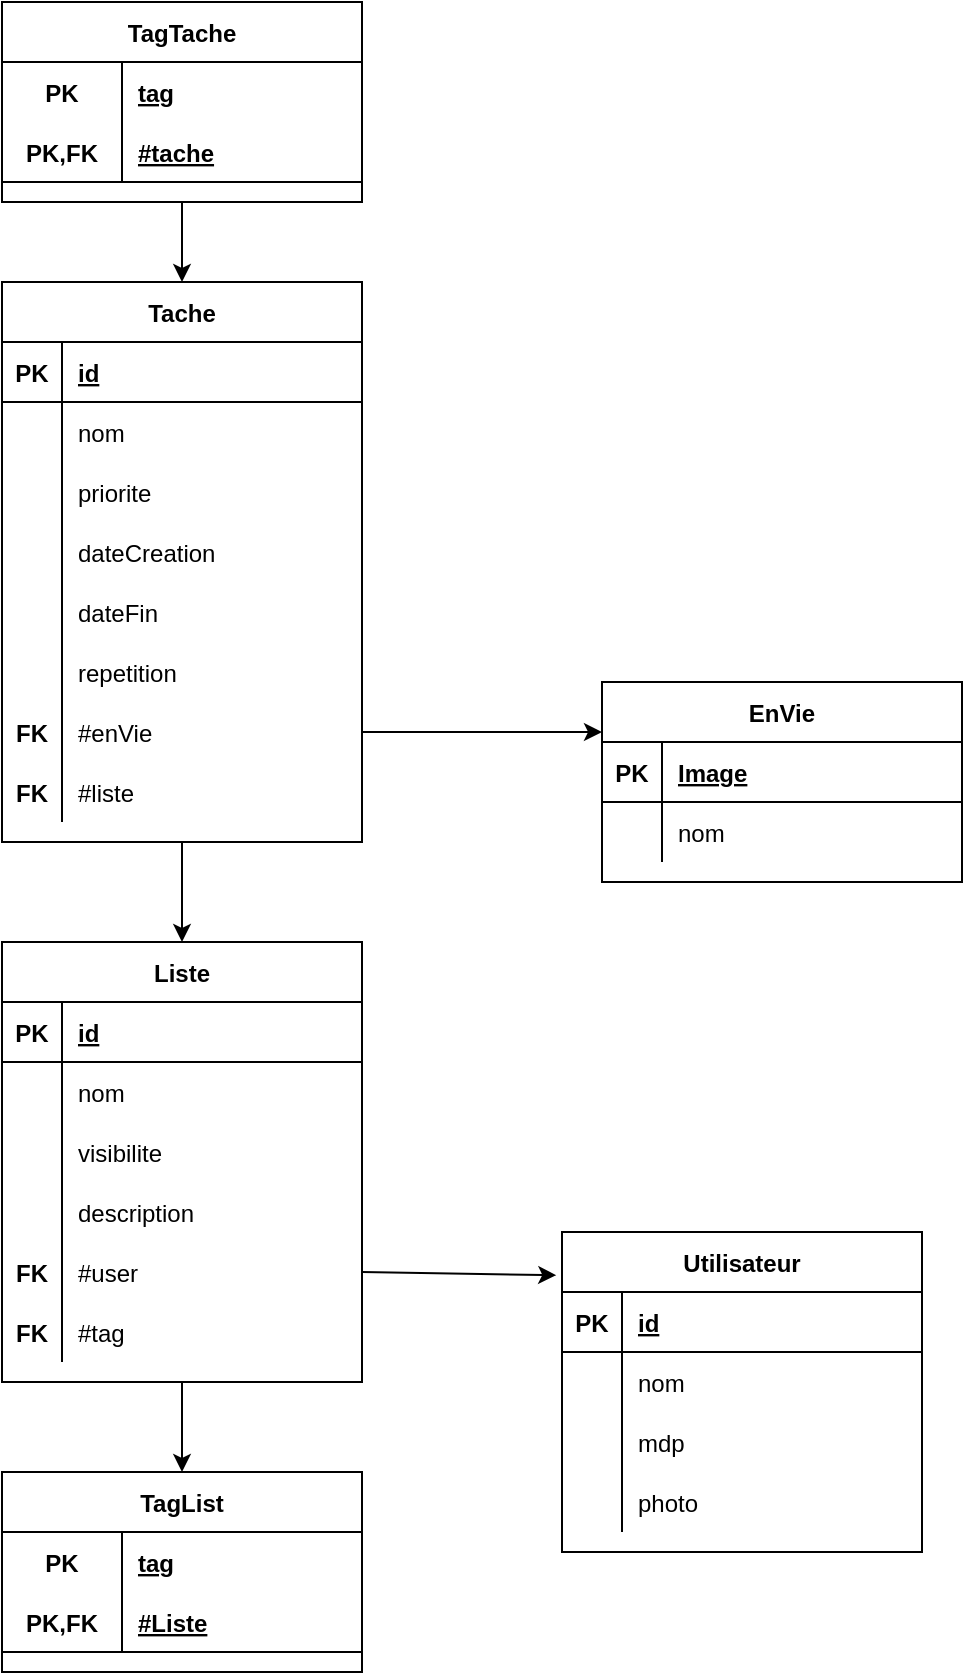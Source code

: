 <mxfile version="20.6.0" type="device"><diagram id="yFfaLxxYqGaBkUvR2Ek0" name="Page-1"><mxGraphModel dx="1418" dy="781" grid="0" gridSize="10" guides="1" tooltips="1" connect="1" arrows="1" fold="1" page="0" pageScale="1" pageWidth="827" pageHeight="1169" math="0" shadow="0"><root><mxCell id="0"/><mxCell id="1" parent="0"/><mxCell id="MnFzg17nZMmCjLE9wNKF-27" value="TagTache" style="shape=table;startSize=30;container=1;collapsible=1;childLayout=tableLayout;fixedRows=1;rowLines=0;fontStyle=1;align=center;resizeLast=1;" parent="1" vertex="1"><mxGeometry x="80" y="40" width="180" height="100" as="geometry"/></mxCell><mxCell id="MnFzg17nZMmCjLE9wNKF-28" value="" style="shape=tableRow;horizontal=0;startSize=0;swimlaneHead=0;swimlaneBody=0;fillColor=none;collapsible=0;dropTarget=0;points=[[0,0.5],[1,0.5]];portConstraint=eastwest;top=0;left=0;right=0;bottom=0;" parent="MnFzg17nZMmCjLE9wNKF-27" vertex="1"><mxGeometry y="30" width="180" height="30" as="geometry"/></mxCell><mxCell id="MnFzg17nZMmCjLE9wNKF-29" value="PK" style="shape=partialRectangle;connectable=0;fillColor=none;top=0;left=0;bottom=0;right=0;fontStyle=1;overflow=hidden;" parent="MnFzg17nZMmCjLE9wNKF-28" vertex="1"><mxGeometry width="60" height="30" as="geometry"><mxRectangle width="60" height="30" as="alternateBounds"/></mxGeometry></mxCell><mxCell id="MnFzg17nZMmCjLE9wNKF-30" value="tag" style="shape=partialRectangle;connectable=0;fillColor=none;top=0;left=0;bottom=0;right=0;align=left;spacingLeft=6;fontStyle=5;overflow=hidden;" parent="MnFzg17nZMmCjLE9wNKF-28" vertex="1"><mxGeometry x="60" width="120" height="30" as="geometry"><mxRectangle width="120" height="30" as="alternateBounds"/></mxGeometry></mxCell><mxCell id="MnFzg17nZMmCjLE9wNKF-31" value="" style="shape=tableRow;horizontal=0;startSize=0;swimlaneHead=0;swimlaneBody=0;fillColor=none;collapsible=0;dropTarget=0;points=[[0,0.5],[1,0.5]];portConstraint=eastwest;top=0;left=0;right=0;bottom=1;" parent="MnFzg17nZMmCjLE9wNKF-27" vertex="1"><mxGeometry y="60" width="180" height="30" as="geometry"/></mxCell><mxCell id="MnFzg17nZMmCjLE9wNKF-32" value="PK,FK" style="shape=partialRectangle;connectable=0;fillColor=none;top=0;left=0;bottom=0;right=0;fontStyle=1;overflow=hidden;" parent="MnFzg17nZMmCjLE9wNKF-31" vertex="1"><mxGeometry width="60" height="30" as="geometry"><mxRectangle width="60" height="30" as="alternateBounds"/></mxGeometry></mxCell><mxCell id="MnFzg17nZMmCjLE9wNKF-33" value="#tache" style="shape=partialRectangle;connectable=0;fillColor=none;top=0;left=0;bottom=0;right=0;align=left;spacingLeft=6;fontStyle=5;overflow=hidden;" parent="MnFzg17nZMmCjLE9wNKF-31" vertex="1"><mxGeometry x="60" width="120" height="30" as="geometry"><mxRectangle width="120" height="30" as="alternateBounds"/></mxGeometry></mxCell><mxCell id="MnFzg17nZMmCjLE9wNKF-40" value="Tache" style="shape=table;startSize=30;container=1;collapsible=1;childLayout=tableLayout;fixedRows=1;rowLines=0;fontStyle=1;align=center;resizeLast=1;" parent="1" vertex="1"><mxGeometry x="80" y="180" width="180" height="280" as="geometry"/></mxCell><mxCell id="MnFzg17nZMmCjLE9wNKF-41" value="" style="shape=tableRow;horizontal=0;startSize=0;swimlaneHead=0;swimlaneBody=0;fillColor=none;collapsible=0;dropTarget=0;points=[[0,0.5],[1,0.5]];portConstraint=eastwest;top=0;left=0;right=0;bottom=1;" parent="MnFzg17nZMmCjLE9wNKF-40" vertex="1"><mxGeometry y="30" width="180" height="30" as="geometry"/></mxCell><mxCell id="MnFzg17nZMmCjLE9wNKF-42" value="PK" style="shape=partialRectangle;connectable=0;fillColor=none;top=0;left=0;bottom=0;right=0;fontStyle=1;overflow=hidden;" parent="MnFzg17nZMmCjLE9wNKF-41" vertex="1"><mxGeometry width="30" height="30" as="geometry"><mxRectangle width="30" height="30" as="alternateBounds"/></mxGeometry></mxCell><mxCell id="MnFzg17nZMmCjLE9wNKF-43" value="id" style="shape=partialRectangle;connectable=0;fillColor=none;top=0;left=0;bottom=0;right=0;align=left;spacingLeft=6;fontStyle=5;overflow=hidden;" parent="MnFzg17nZMmCjLE9wNKF-41" vertex="1"><mxGeometry x="30" width="150" height="30" as="geometry"><mxRectangle width="150" height="30" as="alternateBounds"/></mxGeometry></mxCell><mxCell id="MnFzg17nZMmCjLE9wNKF-44" value="" style="shape=tableRow;horizontal=0;startSize=0;swimlaneHead=0;swimlaneBody=0;fillColor=none;collapsible=0;dropTarget=0;points=[[0,0.5],[1,0.5]];portConstraint=eastwest;top=0;left=0;right=0;bottom=0;" parent="MnFzg17nZMmCjLE9wNKF-40" vertex="1"><mxGeometry y="60" width="180" height="30" as="geometry"/></mxCell><mxCell id="MnFzg17nZMmCjLE9wNKF-45" value="" style="shape=partialRectangle;connectable=0;fillColor=none;top=0;left=0;bottom=0;right=0;editable=1;overflow=hidden;" parent="MnFzg17nZMmCjLE9wNKF-44" vertex="1"><mxGeometry width="30" height="30" as="geometry"><mxRectangle width="30" height="30" as="alternateBounds"/></mxGeometry></mxCell><mxCell id="MnFzg17nZMmCjLE9wNKF-46" value="nom" style="shape=partialRectangle;connectable=0;fillColor=none;top=0;left=0;bottom=0;right=0;align=left;spacingLeft=6;overflow=hidden;" parent="MnFzg17nZMmCjLE9wNKF-44" vertex="1"><mxGeometry x="30" width="150" height="30" as="geometry"><mxRectangle width="150" height="30" as="alternateBounds"/></mxGeometry></mxCell><mxCell id="MnFzg17nZMmCjLE9wNKF-47" value="" style="shape=tableRow;horizontal=0;startSize=0;swimlaneHead=0;swimlaneBody=0;fillColor=none;collapsible=0;dropTarget=0;points=[[0,0.5],[1,0.5]];portConstraint=eastwest;top=0;left=0;right=0;bottom=0;" parent="MnFzg17nZMmCjLE9wNKF-40" vertex="1"><mxGeometry y="90" width="180" height="30" as="geometry"/></mxCell><mxCell id="MnFzg17nZMmCjLE9wNKF-48" value="" style="shape=partialRectangle;connectable=0;fillColor=none;top=0;left=0;bottom=0;right=0;editable=1;overflow=hidden;" parent="MnFzg17nZMmCjLE9wNKF-47" vertex="1"><mxGeometry width="30" height="30" as="geometry"><mxRectangle width="30" height="30" as="alternateBounds"/></mxGeometry></mxCell><mxCell id="MnFzg17nZMmCjLE9wNKF-49" value="priorite" style="shape=partialRectangle;connectable=0;fillColor=none;top=0;left=0;bottom=0;right=0;align=left;spacingLeft=6;overflow=hidden;" parent="MnFzg17nZMmCjLE9wNKF-47" vertex="1"><mxGeometry x="30" width="150" height="30" as="geometry"><mxRectangle width="150" height="30" as="alternateBounds"/></mxGeometry></mxCell><mxCell id="MnFzg17nZMmCjLE9wNKF-50" value="" style="shape=tableRow;horizontal=0;startSize=0;swimlaneHead=0;swimlaneBody=0;fillColor=none;collapsible=0;dropTarget=0;points=[[0,0.5],[1,0.5]];portConstraint=eastwest;top=0;left=0;right=0;bottom=0;" parent="MnFzg17nZMmCjLE9wNKF-40" vertex="1"><mxGeometry y="120" width="180" height="30" as="geometry"/></mxCell><mxCell id="MnFzg17nZMmCjLE9wNKF-51" value="" style="shape=partialRectangle;connectable=0;fillColor=none;top=0;left=0;bottom=0;right=0;editable=1;overflow=hidden;" parent="MnFzg17nZMmCjLE9wNKF-50" vertex="1"><mxGeometry width="30" height="30" as="geometry"><mxRectangle width="30" height="30" as="alternateBounds"/></mxGeometry></mxCell><mxCell id="MnFzg17nZMmCjLE9wNKF-52" value="dateCreation" style="shape=partialRectangle;connectable=0;fillColor=none;top=0;left=0;bottom=0;right=0;align=left;spacingLeft=6;overflow=hidden;" parent="MnFzg17nZMmCjLE9wNKF-50" vertex="1"><mxGeometry x="30" width="150" height="30" as="geometry"><mxRectangle width="150" height="30" as="alternateBounds"/></mxGeometry></mxCell><mxCell id="MnFzg17nZMmCjLE9wNKF-73" value="" style="shape=tableRow;horizontal=0;startSize=0;swimlaneHead=0;swimlaneBody=0;fillColor=none;collapsible=0;dropTarget=0;points=[[0,0.5],[1,0.5]];portConstraint=eastwest;top=0;left=0;right=0;bottom=0;" parent="MnFzg17nZMmCjLE9wNKF-40" vertex="1"><mxGeometry y="150" width="180" height="30" as="geometry"/></mxCell><mxCell id="MnFzg17nZMmCjLE9wNKF-74" value="" style="shape=partialRectangle;connectable=0;fillColor=none;top=0;left=0;bottom=0;right=0;editable=1;overflow=hidden;" parent="MnFzg17nZMmCjLE9wNKF-73" vertex="1"><mxGeometry width="30" height="30" as="geometry"><mxRectangle width="30" height="30" as="alternateBounds"/></mxGeometry></mxCell><mxCell id="MnFzg17nZMmCjLE9wNKF-75" value="dateFin" style="shape=partialRectangle;connectable=0;fillColor=none;top=0;left=0;bottom=0;right=0;align=left;spacingLeft=6;overflow=hidden;" parent="MnFzg17nZMmCjLE9wNKF-73" vertex="1"><mxGeometry x="30" width="150" height="30" as="geometry"><mxRectangle width="150" height="30" as="alternateBounds"/></mxGeometry></mxCell><mxCell id="MnFzg17nZMmCjLE9wNKF-76" value="" style="shape=tableRow;horizontal=0;startSize=0;swimlaneHead=0;swimlaneBody=0;fillColor=none;collapsible=0;dropTarget=0;points=[[0,0.5],[1,0.5]];portConstraint=eastwest;top=0;left=0;right=0;bottom=0;" parent="MnFzg17nZMmCjLE9wNKF-40" vertex="1"><mxGeometry y="180" width="180" height="30" as="geometry"/></mxCell><mxCell id="MnFzg17nZMmCjLE9wNKF-77" value="" style="shape=partialRectangle;connectable=0;fillColor=none;top=0;left=0;bottom=0;right=0;editable=1;overflow=hidden;" parent="MnFzg17nZMmCjLE9wNKF-76" vertex="1"><mxGeometry width="30" height="30" as="geometry"><mxRectangle width="30" height="30" as="alternateBounds"/></mxGeometry></mxCell><mxCell id="MnFzg17nZMmCjLE9wNKF-78" value="repetition" style="shape=partialRectangle;connectable=0;fillColor=none;top=0;left=0;bottom=0;right=0;align=left;spacingLeft=6;overflow=hidden;" parent="MnFzg17nZMmCjLE9wNKF-76" vertex="1"><mxGeometry x="30" width="150" height="30" as="geometry"><mxRectangle width="150" height="30" as="alternateBounds"/></mxGeometry></mxCell><mxCell id="MnFzg17nZMmCjLE9wNKF-117" value="" style="shape=tableRow;horizontal=0;startSize=0;swimlaneHead=0;swimlaneBody=0;fillColor=none;collapsible=0;dropTarget=0;points=[[0,0.5],[1,0.5]];portConstraint=eastwest;top=0;left=0;right=0;bottom=0;" parent="MnFzg17nZMmCjLE9wNKF-40" vertex="1"><mxGeometry y="210" width="180" height="30" as="geometry"/></mxCell><mxCell id="MnFzg17nZMmCjLE9wNKF-118" value="FK" style="shape=partialRectangle;connectable=0;fillColor=none;top=0;left=0;bottom=0;right=0;editable=1;overflow=hidden;fontStyle=1" parent="MnFzg17nZMmCjLE9wNKF-117" vertex="1"><mxGeometry width="30" height="30" as="geometry"><mxRectangle width="30" height="30" as="alternateBounds"/></mxGeometry></mxCell><mxCell id="MnFzg17nZMmCjLE9wNKF-119" value="#enVie" style="shape=partialRectangle;connectable=0;fillColor=none;top=0;left=0;bottom=0;right=0;align=left;spacingLeft=6;overflow=hidden;" parent="MnFzg17nZMmCjLE9wNKF-117" vertex="1"><mxGeometry x="30" width="150" height="30" as="geometry"><mxRectangle width="150" height="30" as="alternateBounds"/></mxGeometry></mxCell><mxCell id="MnFzg17nZMmCjLE9wNKF-174" value="" style="shape=tableRow;horizontal=0;startSize=0;swimlaneHead=0;swimlaneBody=0;fillColor=none;collapsible=0;dropTarget=0;points=[[0,0.5],[1,0.5]];portConstraint=eastwest;top=0;left=0;right=0;bottom=0;" parent="MnFzg17nZMmCjLE9wNKF-40" vertex="1"><mxGeometry y="240" width="180" height="30" as="geometry"/></mxCell><mxCell id="MnFzg17nZMmCjLE9wNKF-175" value="FK" style="shape=partialRectangle;connectable=0;fillColor=none;top=0;left=0;bottom=0;right=0;editable=1;overflow=hidden;fontStyle=1" parent="MnFzg17nZMmCjLE9wNKF-174" vertex="1"><mxGeometry width="30" height="30" as="geometry"><mxRectangle width="30" height="30" as="alternateBounds"/></mxGeometry></mxCell><mxCell id="MnFzg17nZMmCjLE9wNKF-176" value="#liste" style="shape=partialRectangle;connectable=0;fillColor=none;top=0;left=0;bottom=0;right=0;align=left;spacingLeft=6;overflow=hidden;" parent="MnFzg17nZMmCjLE9wNKF-174" vertex="1"><mxGeometry x="30" width="150" height="30" as="geometry"><mxRectangle width="150" height="30" as="alternateBounds"/></mxGeometry></mxCell><mxCell id="MnFzg17nZMmCjLE9wNKF-66" value="TagList" style="shape=table;startSize=30;container=1;collapsible=1;childLayout=tableLayout;fixedRows=1;rowLines=0;fontStyle=1;align=center;resizeLast=1;" parent="1" vertex="1"><mxGeometry x="80" y="775" width="180" height="100" as="geometry"/></mxCell><mxCell id="MnFzg17nZMmCjLE9wNKF-67" value="" style="shape=tableRow;horizontal=0;startSize=0;swimlaneHead=0;swimlaneBody=0;fillColor=none;collapsible=0;dropTarget=0;points=[[0,0.5],[1,0.5]];portConstraint=eastwest;top=0;left=0;right=0;bottom=0;" parent="MnFzg17nZMmCjLE9wNKF-66" vertex="1"><mxGeometry y="30" width="180" height="30" as="geometry"/></mxCell><mxCell id="MnFzg17nZMmCjLE9wNKF-68" value="PK" style="shape=partialRectangle;connectable=0;fillColor=none;top=0;left=0;bottom=0;right=0;fontStyle=1;overflow=hidden;" parent="MnFzg17nZMmCjLE9wNKF-67" vertex="1"><mxGeometry width="60" height="30" as="geometry"><mxRectangle width="60" height="30" as="alternateBounds"/></mxGeometry></mxCell><mxCell id="MnFzg17nZMmCjLE9wNKF-69" value="tag" style="shape=partialRectangle;connectable=0;fillColor=none;top=0;left=0;bottom=0;right=0;align=left;spacingLeft=6;fontStyle=5;overflow=hidden;" parent="MnFzg17nZMmCjLE9wNKF-67" vertex="1"><mxGeometry x="60" width="120" height="30" as="geometry"><mxRectangle width="120" height="30" as="alternateBounds"/></mxGeometry></mxCell><mxCell id="MnFzg17nZMmCjLE9wNKF-70" value="" style="shape=tableRow;horizontal=0;startSize=0;swimlaneHead=0;swimlaneBody=0;fillColor=none;collapsible=0;dropTarget=0;points=[[0,0.5],[1,0.5]];portConstraint=eastwest;top=0;left=0;right=0;bottom=1;" parent="MnFzg17nZMmCjLE9wNKF-66" vertex="1"><mxGeometry y="60" width="180" height="30" as="geometry"/></mxCell><mxCell id="MnFzg17nZMmCjLE9wNKF-71" value="PK,FK" style="shape=partialRectangle;connectable=0;fillColor=none;top=0;left=0;bottom=0;right=0;fontStyle=1;overflow=hidden;" parent="MnFzg17nZMmCjLE9wNKF-70" vertex="1"><mxGeometry width="60" height="30" as="geometry"><mxRectangle width="60" height="30" as="alternateBounds"/></mxGeometry></mxCell><mxCell id="MnFzg17nZMmCjLE9wNKF-72" value="#Liste" style="shape=partialRectangle;connectable=0;fillColor=none;top=0;left=0;bottom=0;right=0;align=left;spacingLeft=6;fontStyle=5;overflow=hidden;" parent="MnFzg17nZMmCjLE9wNKF-70" vertex="1"><mxGeometry x="60" width="120" height="30" as="geometry"><mxRectangle width="120" height="30" as="alternateBounds"/></mxGeometry></mxCell><mxCell id="MnFzg17nZMmCjLE9wNKF-121" value="EnVie" style="shape=table;startSize=30;container=1;collapsible=1;childLayout=tableLayout;fixedRows=1;rowLines=0;fontStyle=1;align=center;resizeLast=1;" parent="1" vertex="1"><mxGeometry x="380" y="380" width="180" height="100" as="geometry"/></mxCell><mxCell id="MnFzg17nZMmCjLE9wNKF-122" value="" style="shape=tableRow;horizontal=0;startSize=0;swimlaneHead=0;swimlaneBody=0;fillColor=none;collapsible=0;dropTarget=0;points=[[0,0.5],[1,0.5]];portConstraint=eastwest;top=0;left=0;right=0;bottom=1;" parent="MnFzg17nZMmCjLE9wNKF-121" vertex="1"><mxGeometry y="30" width="180" height="30" as="geometry"/></mxCell><mxCell id="MnFzg17nZMmCjLE9wNKF-123" value="PK" style="shape=partialRectangle;connectable=0;fillColor=none;top=0;left=0;bottom=0;right=0;fontStyle=1;overflow=hidden;" parent="MnFzg17nZMmCjLE9wNKF-122" vertex="1"><mxGeometry width="30" height="30" as="geometry"><mxRectangle width="30" height="30" as="alternateBounds"/></mxGeometry></mxCell><mxCell id="MnFzg17nZMmCjLE9wNKF-124" value="Image" style="shape=partialRectangle;connectable=0;fillColor=none;top=0;left=0;bottom=0;right=0;align=left;spacingLeft=6;fontStyle=5;overflow=hidden;" parent="MnFzg17nZMmCjLE9wNKF-122" vertex="1"><mxGeometry x="30" width="150" height="30" as="geometry"><mxRectangle width="150" height="30" as="alternateBounds"/></mxGeometry></mxCell><mxCell id="MnFzg17nZMmCjLE9wNKF-125" value="" style="shape=tableRow;horizontal=0;startSize=0;swimlaneHead=0;swimlaneBody=0;fillColor=none;collapsible=0;dropTarget=0;points=[[0,0.5],[1,0.5]];portConstraint=eastwest;top=0;left=0;right=0;bottom=0;" parent="MnFzg17nZMmCjLE9wNKF-121" vertex="1"><mxGeometry y="60" width="180" height="30" as="geometry"/></mxCell><mxCell id="MnFzg17nZMmCjLE9wNKF-126" value="" style="shape=partialRectangle;connectable=0;fillColor=none;top=0;left=0;bottom=0;right=0;editable=1;overflow=hidden;" parent="MnFzg17nZMmCjLE9wNKF-125" vertex="1"><mxGeometry width="30" height="30" as="geometry"><mxRectangle width="30" height="30" as="alternateBounds"/></mxGeometry></mxCell><mxCell id="MnFzg17nZMmCjLE9wNKF-127" value="nom" style="shape=partialRectangle;connectable=0;fillColor=none;top=0;left=0;bottom=0;right=0;align=left;spacingLeft=6;overflow=hidden;" parent="MnFzg17nZMmCjLE9wNKF-125" vertex="1"><mxGeometry x="30" width="150" height="30" as="geometry"><mxRectangle width="150" height="30" as="alternateBounds"/></mxGeometry></mxCell><mxCell id="MnFzg17nZMmCjLE9wNKF-134" value="Liste" style="shape=table;startSize=30;container=1;collapsible=1;childLayout=tableLayout;fixedRows=1;rowLines=0;fontStyle=1;align=center;resizeLast=1;" parent="1" vertex="1"><mxGeometry x="80" y="510" width="180" height="220" as="geometry"/></mxCell><mxCell id="MnFzg17nZMmCjLE9wNKF-135" value="" style="shape=tableRow;horizontal=0;startSize=0;swimlaneHead=0;swimlaneBody=0;fillColor=none;collapsible=0;dropTarget=0;points=[[0,0.5],[1,0.5]];portConstraint=eastwest;top=0;left=0;right=0;bottom=1;" parent="MnFzg17nZMmCjLE9wNKF-134" vertex="1"><mxGeometry y="30" width="180" height="30" as="geometry"/></mxCell><mxCell id="MnFzg17nZMmCjLE9wNKF-136" value="PK" style="shape=partialRectangle;connectable=0;fillColor=none;top=0;left=0;bottom=0;right=0;fontStyle=1;overflow=hidden;" parent="MnFzg17nZMmCjLE9wNKF-135" vertex="1"><mxGeometry width="30" height="30" as="geometry"><mxRectangle width="30" height="30" as="alternateBounds"/></mxGeometry></mxCell><mxCell id="MnFzg17nZMmCjLE9wNKF-137" value="id" style="shape=partialRectangle;connectable=0;fillColor=none;top=0;left=0;bottom=0;right=0;align=left;spacingLeft=6;fontStyle=5;overflow=hidden;" parent="MnFzg17nZMmCjLE9wNKF-135" vertex="1"><mxGeometry x="30" width="150" height="30" as="geometry"><mxRectangle width="150" height="30" as="alternateBounds"/></mxGeometry></mxCell><mxCell id="MnFzg17nZMmCjLE9wNKF-138" value="" style="shape=tableRow;horizontal=0;startSize=0;swimlaneHead=0;swimlaneBody=0;fillColor=none;collapsible=0;dropTarget=0;points=[[0,0.5],[1,0.5]];portConstraint=eastwest;top=0;left=0;right=0;bottom=0;" parent="MnFzg17nZMmCjLE9wNKF-134" vertex="1"><mxGeometry y="60" width="180" height="30" as="geometry"/></mxCell><mxCell id="MnFzg17nZMmCjLE9wNKF-139" value="" style="shape=partialRectangle;connectable=0;fillColor=none;top=0;left=0;bottom=0;right=0;editable=1;overflow=hidden;" parent="MnFzg17nZMmCjLE9wNKF-138" vertex="1"><mxGeometry width="30" height="30" as="geometry"><mxRectangle width="30" height="30" as="alternateBounds"/></mxGeometry></mxCell><mxCell id="MnFzg17nZMmCjLE9wNKF-140" value="nom    " style="shape=partialRectangle;connectable=0;fillColor=none;top=0;left=0;bottom=0;right=0;align=left;spacingLeft=6;overflow=hidden;" parent="MnFzg17nZMmCjLE9wNKF-138" vertex="1"><mxGeometry x="30" width="150" height="30" as="geometry"><mxRectangle width="150" height="30" as="alternateBounds"/></mxGeometry></mxCell><mxCell id="MnFzg17nZMmCjLE9wNKF-141" value="" style="shape=tableRow;horizontal=0;startSize=0;swimlaneHead=0;swimlaneBody=0;fillColor=none;collapsible=0;dropTarget=0;points=[[0,0.5],[1,0.5]];portConstraint=eastwest;top=0;left=0;right=0;bottom=0;" parent="MnFzg17nZMmCjLE9wNKF-134" vertex="1"><mxGeometry y="90" width="180" height="30" as="geometry"/></mxCell><mxCell id="MnFzg17nZMmCjLE9wNKF-142" value="" style="shape=partialRectangle;connectable=0;fillColor=none;top=0;left=0;bottom=0;right=0;editable=1;overflow=hidden;" parent="MnFzg17nZMmCjLE9wNKF-141" vertex="1"><mxGeometry width="30" height="30" as="geometry"><mxRectangle width="30" height="30" as="alternateBounds"/></mxGeometry></mxCell><mxCell id="MnFzg17nZMmCjLE9wNKF-143" value="visibilite" style="shape=partialRectangle;connectable=0;fillColor=none;top=0;left=0;bottom=0;right=0;align=left;spacingLeft=6;overflow=hidden;" parent="MnFzg17nZMmCjLE9wNKF-141" vertex="1"><mxGeometry x="30" width="150" height="30" as="geometry"><mxRectangle width="150" height="30" as="alternateBounds"/></mxGeometry></mxCell><mxCell id="MnFzg17nZMmCjLE9wNKF-144" value="" style="shape=tableRow;horizontal=0;startSize=0;swimlaneHead=0;swimlaneBody=0;fillColor=none;collapsible=0;dropTarget=0;points=[[0,0.5],[1,0.5]];portConstraint=eastwest;top=0;left=0;right=0;bottom=0;" parent="MnFzg17nZMmCjLE9wNKF-134" vertex="1"><mxGeometry y="120" width="180" height="30" as="geometry"/></mxCell><mxCell id="MnFzg17nZMmCjLE9wNKF-145" value="" style="shape=partialRectangle;connectable=0;fillColor=none;top=0;left=0;bottom=0;right=0;editable=1;overflow=hidden;" parent="MnFzg17nZMmCjLE9wNKF-144" vertex="1"><mxGeometry width="30" height="30" as="geometry"><mxRectangle width="30" height="30" as="alternateBounds"/></mxGeometry></mxCell><mxCell id="MnFzg17nZMmCjLE9wNKF-146" value="description" style="shape=partialRectangle;connectable=0;fillColor=none;top=0;left=0;bottom=0;right=0;align=left;spacingLeft=6;overflow=hidden;" parent="MnFzg17nZMmCjLE9wNKF-144" vertex="1"><mxGeometry x="30" width="150" height="30" as="geometry"><mxRectangle width="150" height="30" as="alternateBounds"/></mxGeometry></mxCell><mxCell id="MnFzg17nZMmCjLE9wNKF-166" value="" style="shape=tableRow;horizontal=0;startSize=0;swimlaneHead=0;swimlaneBody=0;fillColor=none;collapsible=0;dropTarget=0;points=[[0,0.5],[1,0.5]];portConstraint=eastwest;top=0;left=0;right=0;bottom=0;" parent="MnFzg17nZMmCjLE9wNKF-134" vertex="1"><mxGeometry y="150" width="180" height="30" as="geometry"/></mxCell><mxCell id="MnFzg17nZMmCjLE9wNKF-167" value="FK" style="shape=partialRectangle;connectable=0;fillColor=none;top=0;left=0;bottom=0;right=0;editable=1;overflow=hidden;fontStyle=1" parent="MnFzg17nZMmCjLE9wNKF-166" vertex="1"><mxGeometry width="30" height="30" as="geometry"><mxRectangle width="30" height="30" as="alternateBounds"/></mxGeometry></mxCell><mxCell id="MnFzg17nZMmCjLE9wNKF-168" value="#user" style="shape=partialRectangle;connectable=0;fillColor=none;top=0;left=0;bottom=0;right=0;align=left;spacingLeft=6;overflow=hidden;" parent="MnFzg17nZMmCjLE9wNKF-166" vertex="1"><mxGeometry x="30" width="150" height="30" as="geometry"><mxRectangle width="150" height="30" as="alternateBounds"/></mxGeometry></mxCell><mxCell id="MnFzg17nZMmCjLE9wNKF-170" value="" style="shape=tableRow;horizontal=0;startSize=0;swimlaneHead=0;swimlaneBody=0;fillColor=none;collapsible=0;dropTarget=0;points=[[0,0.5],[1,0.5]];portConstraint=eastwest;top=0;left=0;right=0;bottom=0;" parent="MnFzg17nZMmCjLE9wNKF-134" vertex="1"><mxGeometry y="180" width="180" height="30" as="geometry"/></mxCell><mxCell id="MnFzg17nZMmCjLE9wNKF-171" value="FK" style="shape=partialRectangle;connectable=0;fillColor=none;top=0;left=0;bottom=0;right=0;editable=1;overflow=hidden;fontStyle=1" parent="MnFzg17nZMmCjLE9wNKF-170" vertex="1"><mxGeometry width="30" height="30" as="geometry"><mxRectangle width="30" height="30" as="alternateBounds"/></mxGeometry></mxCell><mxCell id="MnFzg17nZMmCjLE9wNKF-172" value="#tag" style="shape=partialRectangle;connectable=0;fillColor=none;top=0;left=0;bottom=0;right=0;align=left;spacingLeft=6;overflow=hidden;" parent="MnFzg17nZMmCjLE9wNKF-170" vertex="1"><mxGeometry x="30" width="150" height="30" as="geometry"><mxRectangle width="150" height="30" as="alternateBounds"/></mxGeometry></mxCell><mxCell id="MnFzg17nZMmCjLE9wNKF-150" value="Utilisateur" style="shape=table;startSize=30;container=1;collapsible=1;childLayout=tableLayout;fixedRows=1;rowLines=0;fontStyle=1;align=center;resizeLast=1;swimlaneLine=1;" parent="1" vertex="1"><mxGeometry x="360" y="655" width="180" height="160" as="geometry"/></mxCell><mxCell id="MnFzg17nZMmCjLE9wNKF-151" value="" style="shape=tableRow;horizontal=0;startSize=0;swimlaneHead=0;swimlaneBody=0;fillColor=none;collapsible=0;dropTarget=0;points=[[0,0.5],[1,0.5]];portConstraint=eastwest;top=0;left=0;right=0;bottom=1;" parent="MnFzg17nZMmCjLE9wNKF-150" vertex="1"><mxGeometry y="30" width="180" height="30" as="geometry"/></mxCell><mxCell id="MnFzg17nZMmCjLE9wNKF-152" value="PK" style="shape=partialRectangle;connectable=0;fillColor=none;top=0;left=0;bottom=0;right=0;fontStyle=1;overflow=hidden;" parent="MnFzg17nZMmCjLE9wNKF-151" vertex="1"><mxGeometry width="30" height="30" as="geometry"><mxRectangle width="30" height="30" as="alternateBounds"/></mxGeometry></mxCell><mxCell id="MnFzg17nZMmCjLE9wNKF-153" value="id" style="shape=partialRectangle;connectable=0;fillColor=none;top=0;left=0;bottom=0;right=0;align=left;spacingLeft=6;fontStyle=5;overflow=hidden;" parent="MnFzg17nZMmCjLE9wNKF-151" vertex="1"><mxGeometry x="30" width="150" height="30" as="geometry"><mxRectangle width="150" height="30" as="alternateBounds"/></mxGeometry></mxCell><mxCell id="MnFzg17nZMmCjLE9wNKF-154" value="" style="shape=tableRow;horizontal=0;startSize=0;swimlaneHead=0;swimlaneBody=0;fillColor=none;collapsible=0;dropTarget=0;points=[[0,0.5],[1,0.5]];portConstraint=eastwest;top=0;left=0;right=0;bottom=0;" parent="MnFzg17nZMmCjLE9wNKF-150" vertex="1"><mxGeometry y="60" width="180" height="30" as="geometry"/></mxCell><mxCell id="MnFzg17nZMmCjLE9wNKF-155" value="" style="shape=partialRectangle;connectable=0;fillColor=none;top=0;left=0;bottom=0;right=0;editable=1;overflow=hidden;" parent="MnFzg17nZMmCjLE9wNKF-154" vertex="1"><mxGeometry width="30" height="30" as="geometry"><mxRectangle width="30" height="30" as="alternateBounds"/></mxGeometry></mxCell><mxCell id="MnFzg17nZMmCjLE9wNKF-156" value="nom" style="shape=partialRectangle;connectable=0;fillColor=none;top=0;left=0;bottom=0;right=0;align=left;spacingLeft=6;overflow=hidden;" parent="MnFzg17nZMmCjLE9wNKF-154" vertex="1"><mxGeometry x="30" width="150" height="30" as="geometry"><mxRectangle width="150" height="30" as="alternateBounds"/></mxGeometry></mxCell><mxCell id="MnFzg17nZMmCjLE9wNKF-157" value="" style="shape=tableRow;horizontal=0;startSize=0;swimlaneHead=0;swimlaneBody=0;fillColor=none;collapsible=0;dropTarget=0;points=[[0,0.5],[1,0.5]];portConstraint=eastwest;top=0;left=0;right=0;bottom=0;" parent="MnFzg17nZMmCjLE9wNKF-150" vertex="1"><mxGeometry y="90" width="180" height="30" as="geometry"/></mxCell><mxCell id="MnFzg17nZMmCjLE9wNKF-158" value="" style="shape=partialRectangle;connectable=0;fillColor=none;top=0;left=0;bottom=0;right=0;editable=1;overflow=hidden;" parent="MnFzg17nZMmCjLE9wNKF-157" vertex="1"><mxGeometry width="30" height="30" as="geometry"><mxRectangle width="30" height="30" as="alternateBounds"/></mxGeometry></mxCell><mxCell id="MnFzg17nZMmCjLE9wNKF-159" value="mdp" style="shape=partialRectangle;connectable=0;fillColor=none;top=0;left=0;bottom=0;right=0;align=left;spacingLeft=6;overflow=hidden;" parent="MnFzg17nZMmCjLE9wNKF-157" vertex="1"><mxGeometry x="30" width="150" height="30" as="geometry"><mxRectangle width="150" height="30" as="alternateBounds"/></mxGeometry></mxCell><mxCell id="4Tv5RX48Hx0rTlTAtpR5-2" value="" style="shape=tableRow;horizontal=0;startSize=0;swimlaneHead=0;swimlaneBody=0;fillColor=none;collapsible=0;dropTarget=0;points=[[0,0.5],[1,0.5]];portConstraint=eastwest;top=0;left=0;right=0;bottom=0;" vertex="1" parent="MnFzg17nZMmCjLE9wNKF-150"><mxGeometry y="120" width="180" height="30" as="geometry"/></mxCell><mxCell id="4Tv5RX48Hx0rTlTAtpR5-3" value="" style="shape=partialRectangle;connectable=0;fillColor=none;top=0;left=0;bottom=0;right=0;editable=1;overflow=hidden;" vertex="1" parent="4Tv5RX48Hx0rTlTAtpR5-2"><mxGeometry width="30" height="30" as="geometry"><mxRectangle width="30" height="30" as="alternateBounds"/></mxGeometry></mxCell><mxCell id="4Tv5RX48Hx0rTlTAtpR5-4" value="photo" style="shape=partialRectangle;connectable=0;fillColor=none;top=0;left=0;bottom=0;right=0;align=left;spacingLeft=6;overflow=hidden;" vertex="1" parent="4Tv5RX48Hx0rTlTAtpR5-2"><mxGeometry x="30" width="150" height="30" as="geometry"><mxRectangle width="150" height="30" as="alternateBounds"/></mxGeometry></mxCell><mxCell id="MnFzg17nZMmCjLE9wNKF-163" value="" style="endArrow=classic;html=1;rounded=0;exitX=1;exitY=0.5;exitDx=0;exitDy=0;entryX=0;entryY=0.25;entryDx=0;entryDy=0;" parent="1" source="MnFzg17nZMmCjLE9wNKF-117" target="MnFzg17nZMmCjLE9wNKF-121" edge="1"><mxGeometry width="50" height="50" relative="1" as="geometry"><mxPoint x="420" y="490" as="sourcePoint"/><mxPoint x="470" y="440" as="targetPoint"/></mxGeometry></mxCell><mxCell id="MnFzg17nZMmCjLE9wNKF-164" value="" style="endArrow=classic;html=1;rounded=0;exitX=0.5;exitY=1;exitDx=0;exitDy=0;" parent="1" source="MnFzg17nZMmCjLE9wNKF-27" target="MnFzg17nZMmCjLE9wNKF-40" edge="1"><mxGeometry width="50" height="50" relative="1" as="geometry"><mxPoint x="270" y="405" as="sourcePoint"/><mxPoint x="500.0" y="205" as="targetPoint"/></mxGeometry></mxCell><mxCell id="MnFzg17nZMmCjLE9wNKF-169" value="" style="endArrow=classic;html=1;rounded=0;exitX=1;exitY=0.5;exitDx=0;exitDy=0;entryX=-0.016;entryY=0.135;entryDx=0;entryDy=0;entryPerimeter=0;" parent="1" source="MnFzg17nZMmCjLE9wNKF-166" target="MnFzg17nZMmCjLE9wNKF-150" edge="1"><mxGeometry width="50" height="50" relative="1" as="geometry"><mxPoint x="270" y="375" as="sourcePoint"/><mxPoint x="500.0" y="175" as="targetPoint"/></mxGeometry></mxCell><mxCell id="MnFzg17nZMmCjLE9wNKF-173" value="" style="endArrow=classic;html=1;rounded=0;exitX=0.5;exitY=1;exitDx=0;exitDy=0;entryX=0.5;entryY=0;entryDx=0;entryDy=0;" parent="1" source="MnFzg17nZMmCjLE9wNKF-134" target="MnFzg17nZMmCjLE9wNKF-66" edge="1"><mxGeometry width="50" height="50" relative="1" as="geometry"><mxPoint x="270" y="675" as="sourcePoint"/><mxPoint x="537.12" y="597.55" as="targetPoint"/></mxGeometry></mxCell><mxCell id="MnFzg17nZMmCjLE9wNKF-177" value="" style="endArrow=classic;html=1;rounded=0;exitX=0.5;exitY=1;exitDx=0;exitDy=0;entryX=0.5;entryY=0;entryDx=0;entryDy=0;" parent="1" source="MnFzg17nZMmCjLE9wNKF-40" target="MnFzg17nZMmCjLE9wNKF-134" edge="1"><mxGeometry width="50" height="50" relative="1" as="geometry"><mxPoint x="420" y="520" as="sourcePoint"/><mxPoint x="470" y="470" as="targetPoint"/></mxGeometry></mxCell></root></mxGraphModel></diagram></mxfile>